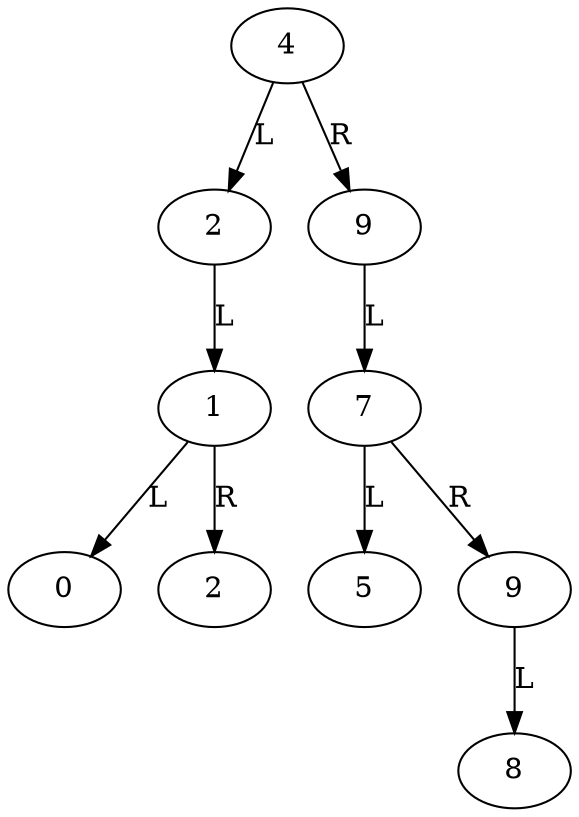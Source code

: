 digraph Tree {
  990234593 [label="4"]
  990234593 -> 1207838059 [label="L"]
  1207838059 [label="2"]
  1207838059 -> 2118826169 [label="L"]
  2118826169 [label="1"]
  2118826169 -> 1537587829 [label="L"]
  1537587829 [label="0"]
  2118826169 -> 1567917652 [label="R"]
  1567917652 [label="2"]
  990234593 -> 220144827 [label="R"]
  220144827 [label="9"]
  220144827 -> 2007267255 [label="L"]
  2007267255 [label="7"]
  2007267255 -> 1320144062 [label="L"]
  1320144062 [label="5"]
  2007267255 -> 2007692877 [label="R"]
  2007692877 [label="9"]
  2007692877 -> 2031122075 [label="L"]
  2031122075 [label="8"]
}
